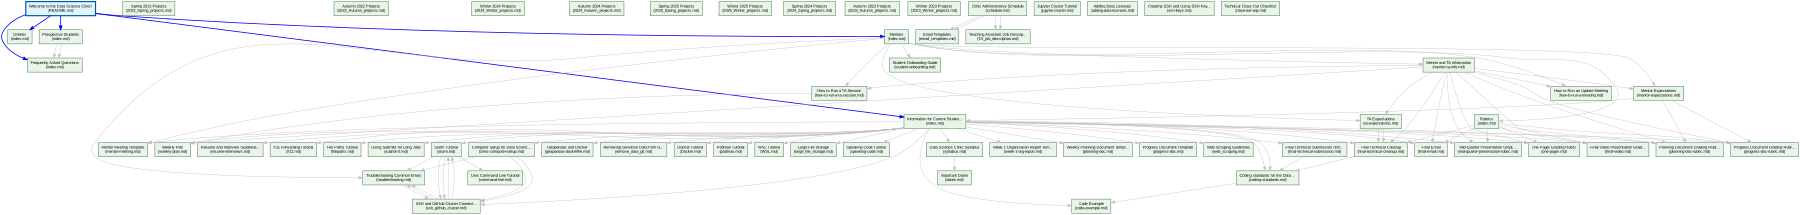 // Jekyll Site Map
digraph {
	dpi=300 rankdir=TB size="12,16"
	node [fontname=Arial fontsize=10 shape=box style=filled]
	"README.md" [label="Welcome to the Data Science Clinic!
(README.md)" color="#01579b" fillcolor="#e1f5fe" penwidth=3]
	"coding-standards/code-example.md" [label="Code Example
(code-example.md)" color="#1b5e20" fillcolor="#e8f5e8" penwidth=1]
	"coding-standards/coding-standards.md" [label="Coding standards for the Data ...
(coding-standards.md)" color="#1b5e20" fillcolor="#e8f5e8" penwidth=1]
	"faq/index.md" [label="Frequently Asked Questions
(index.md)" color="#1b5e20" fillcolor="#e8f5e8" penwidth=1]
	"projects/index.md" [label="Untitled
(index.md)" color="#1b5e20" fillcolor="#e8f5e8" penwidth=1]
	"projects/past/2023_Spring_projects.md" [label="Spring 2023 Projects
(2023_Spring_projects.md)" color="#1b5e20" fillcolor="#e8f5e8" penwidth=1]
	"projects/past/2022_Autumn_projects.md" [label="Autumn 2022 Projects
(2022_Autumn_projects.md)" color="#1b5e20" fillcolor="#e8f5e8" penwidth=1]
	"projects/past/2024_Winter_projects.md" [label="Winter 2024 Projects
(2024_Winter_projects.md)" color="#1b5e20" fillcolor="#e8f5e8" penwidth=1]
	"projects/past/2024_Autumn_projects.md" [label="Autumn 2024 Projects
(2024_Autumn_projects.md)" color="#1b5e20" fillcolor="#e8f5e8" penwidth=1]
	"projects/past/2025_Spring_projects.md" [label="Spring 2025 Projects
(2025_Spring_projects.md)" color="#1b5e20" fillcolor="#e8f5e8" penwidth=1]
	"projects/past/2025_Winter_projects.md" [label="Winter 2025 Projects
(2025_Winter_projects.md)" color="#1b5e20" fillcolor="#e8f5e8" penwidth=1]
	"projects/past/2024_Spring_projects.md" [label="Spring 2024 Projects
(2024_Spring_projects.md)" color="#1b5e20" fillcolor="#e8f5e8" penwidth=1]
	"projects/past/2023_Autumn_projects.md" [label="Autumn 2023 Projects
(2023_Autumn_projects.md)" color="#1b5e20" fillcolor="#e8f5e8" penwidth=1]
	"projects/past/2023_Winter_projects.md" [label="Winter 2023 Projects
(2023_Winter_projects.md)" color="#1b5e20" fillcolor="#e8f5e8" penwidth=1]
	"admin/schedule.md" [label="Clinic Administrative Schedule
(schedule.md)" color="#1b5e20" fillcolor="#e8f5e8" penwidth=1]
	"admin/email_templates.md" [label="Email Templates
(email_templates.md)" color="#1b5e20" fillcolor="#e8f5e8" penwidth=1]
	"admin/TA_job_description.md" [label="Teaching Assistant Job Descrip...
(TA_job_description.md)" color="#1b5e20" fillcolor="#e8f5e8" penwidth=1]
	"prospective-students/index.md" [label="Prospective Students
(index.md)" color="#1b5e20" fillcolor="#e8f5e8" penwidth=1]
	"syllabus/weekly-plan.md" [label="Weekly Plan
(weekly-plan.md)" color="#1b5e20" fillcolor="#e8f5e8" penwidth=1]
	"syllabus/dates.md" [label="Important Dates
(dates.md)" color="#1b5e20" fillcolor="#e8f5e8" penwidth=1]
	"syllabus/syllabus.md" [label="Data Science Clinic Syllabus
(syllabus.md)" color="#1b5e20" fillcolor="#e8f5e8" penwidth=1]
	"students/index.md" [label="Information for Current Studen...
(index.md)" color="#1b5e20" fillcolor="#e8f5e8" penwidth=1]
	"rubrics/planning-doc-rubric.md" [label="Planning Document Grading Rubr...
(planning-doc-rubric.md)" color="#1b5e20" fillcolor="#e8f5e8" penwidth=1]
	"rubrics/one-pager.md" [label="One Pager Grading Rubric
(one-pager.md)" color="#1b5e20" fillcolor="#e8f5e8" penwidth=1]
	"rubrics/final-video.md" [label="Final Video Presentation Gradi...
(final-video.md)" color="#1b5e20" fillcolor="#e8f5e8" penwidth=1]
	"rubrics/index.md" [label="Rubrics
(index.md)" color="#1b5e20" fillcolor="#e8f5e8" penwidth=1]
	"rubrics/progress-doc-rubric.md" [label="Progress Document Grading Rubr...
(progress-doc-rubric.md)" color="#1b5e20" fillcolor="#e8f5e8" penwidth=1]
	"rubrics/final-email.md" [label="Final Email
(final-email.md)" color="#1b5e20" fillcolor="#e8f5e8" penwidth=1]
	"rubrics/final-technical-cleanup.md" [label="Final Technical Cleanup
(final-technical-cleanup.md)" color="#1b5e20" fillcolor="#e8f5e8" penwidth=1]
	"rubrics/mid-quarter-presentation-rubric.md" [label="Mid-Quarter Presentation Gradi...
(mid-quarter-presentation-rubric.md)" color="#1b5e20" fillcolor="#e8f5e8" penwidth=1]
	"mentor-ta/mentor-expectations.md" [label="Mentor Expectations
(mentor-expectations.md)" color="#1b5e20" fillcolor="#e8f5e8" penwidth=1]
	"mentor-ta/how-to-run-a-ta-session.md" [label="How to Run a TA Session
(how-to-run-a-ta-session.md)" color="#1b5e20" fillcolor="#e8f5e8" penwidth=1]
	"mentor-ta/index.md" [label="Mentors
(index.md)" color="#1b5e20" fillcolor="#e8f5e8" penwidth=1]
	"mentor-ta/mentor-ta-info.md" [label="Mentor and TA Information
(mentor-ta-info.md)" color="#1b5e20" fillcolor="#e8f5e8" penwidth=1]
	"mentor-ta/ta-expectations.md" [label="TA Expectations
(ta-expectations.md)" color="#1b5e20" fillcolor="#e8f5e8" penwidth=1]
	"mentor-ta/how-to-run-a-meeting.md" [label="How to Run an Update Meeting
(how-to-run-a-meeting.md)" color="#1b5e20" fillcolor="#e8f5e8" penwidth=1]
	"templates/week-1-org-report.md" [label="Week 1 Organization Report Tem...
(week-1-org-report.md)" color="#1b5e20" fillcolor="#e8f5e8" penwidth=1]
	"templates/mentor-meeting.md" [label="Mentor Meeting Template
(mentor-meeting.md)" color="#1b5e20" fillcolor="#e8f5e8" penwidth=1]
	"templates/planning-doc.md" [label="Weekly Planning Document Templ...
(planning-doc.md)" color="#1b5e20" fillcolor="#e8f5e8" penwidth=1]
	"templates/progress-doc.md" [label="Progress Document Template
(progress-doc.md)" color="#1b5e20" fillcolor="#e8f5e8" penwidth=1]
	"templates/final-technical-submission.md" [label="Final Technical Submission Tem...
(final-technical-submission.md)" color="#1b5e20" fillcolor="#e8f5e8" penwidth=1]
	"tutorials/web_scraping.md" [label="Web Scraping Guidelines
(web_scraping.md)" color="#1b5e20" fillcolor="#e8f5e8" penwidth=1]
	"tutorials/jupyter-cluster.md" [label="Jupyter Cluster Tutorial
(jupyter-cluster.md)" color="#1b5e20" fillcolor="#e8f5e8" penwidth=1]
	"tutorials/resume-interviews.md" [label="Resume and Interview Guideline...
(resume-interviews.md)" color="#1b5e20" fillcolor="#e8f5e8" penwidth=1]
	"tutorials/troubleshooting.md" [label="Troubleshooting Common Errors
(troubleshooting.md)" color="#1b5e20" fillcolor="#e8f5e8" penwidth=1]
	"tutorials/X11.md" [label="X11 Forwarding Tutorial
(X11.md)" color="#1b5e20" fillcolor="#e8f5e8" penwidth=1]
	"tutorials/filepaths.md" [label="File Paths Tutorial
(filepaths.md)" color="#1b5e20" fillcolor="#e8f5e8" penwidth=1]
	"tutorials/submit-it.md" [label="Using Submitit for Long Jobs
(submit-it.md)" color="#1b5e20" fillcolor="#e8f5e8" penwidth=1]
	"tutorials/slurm.md" [label="Slurm Tutorial
(slurm.md)" color="#1b5e20" fillcolor="#e8f5e8" penwidth=1]
	"tutorials/command-line.md" [label="Unix Command Line Tutorial
(command-line.md)" color="#1b5e20" fillcolor="#e8f5e8" penwidth=1]
	"tutorials/clinic-computer-setup.md" [label="Computer Setup for Data Scienc...
(clinic-computer-setup.md)" color="#1b5e20" fillcolor="#e8f5e8" penwidth=1]
	"tutorials/geopandas-dockerfile.md" [label="Geopandas and Docker
(geopandas-dockerfile.md)" color="#1b5e20" fillcolor="#e8f5e8" penwidth=1]
	"tutorials/remove_data_git.md" [label="Removing Sensitive Data from G...
(remove_data_git.md)" color="#1b5e20" fillcolor="#e8f5e8" penwidth=1]
	"tutorials/ssh_github_cluster.md" [label="SSH and GitHub Cluster Connect...
(ssh_github_cluster.md)" color="#1b5e20" fillcolor="#e8f5e8" penwidth=1]
	"tutorials/student-onboarding.md" [label="Student Onboarding Guide
(student-onboarding.md)" color="#1b5e20" fillcolor="#e8f5e8" penwidth=1]
	"tutorials/Docker.md" [label="Docker Tutorial
(Docker.md)" color="#1b5e20" fillcolor="#e8f5e8" penwidth=1]
	"tutorials/adding-data-licenses.md" [label="Adding Data Licenses
(adding-data-licenses.md)" color="#1b5e20" fillcolor="#e8f5e8" penwidth=1]
	"tutorials/podman.md" [label="Podman Tutorial
(podman.md)" color="#1b5e20" fillcolor="#e8f5e8" penwidth=1]
	"tutorials/WSL.md" [label="WSL Tutorial
(WSL.md)" color="#1b5e20" fillcolor="#e8f5e8" penwidth=1]
	"tutorials/ssh-keys.md" [label="Creating SSH and Using SSH Key...
(ssh-keys.md)" color="#1b5e20" fillcolor="#e8f5e8" penwidth=1]
	"tutorials/large_file_storage.md" [label="Large File Storage
(large_file_storage.md)" color="#1b5e20" fillcolor="#e8f5e8" penwidth=1]
	"tutorials/speaking-code.md" [label="Speaking Code Tutorial
(speaking-code.md)" color="#1b5e20" fillcolor="#e8f5e8" penwidth=1]
	"tutorials/close-out-wip.md" [label="Technical Close Out Checklist
(close-out-wip.md)" color="#1b5e20" fillcolor="#e8f5e8" penwidth=1]
	"README.md" -> "prospective-students/index.md" [color=blue penwidth=2]
	"README.md" -> "students/index.md" [color=blue penwidth=2]
	"README.md" -> "mentor-ta/index.md" [color=blue penwidth=2]
	"README.md" -> "projects/index.md" [color=blue penwidth=2]
	"README.md" -> "faq/index.md" [color=blue penwidth=2]
	"coding-standards/coding-standards.md" -> "coding-standards/code-example.md" [color=gray penwidth=1]
	"admin/schedule.md" -> "admin/email_templates.md" [color=gray penwidth=1]
	"admin/schedule.md" -> "admin/TA_job_description.md" [color=gray penwidth=1]
	"admin/schedule.md" -> "admin/TA_job_description.md" [color=gray penwidth=1]
	"admin/schedule.md" -> "admin/email_templates.md" [color=gray penwidth=1]
	"prospective-students/index.md" -> "faq/index.md" [color=gray penwidth=1]
	"prospective-students/index.md" -> "faq/index.md" [color=gray penwidth=1]
	"syllabus/syllabus.md" -> "syllabus/dates.md" [color=gray penwidth=1]
	"students/index.md" -> "syllabus/syllabus.md" [color=gray penwidth=1]
	"students/index.md" -> "syllabus/weekly-plan.md" [color=gray penwidth=1]
	"students/index.md" -> "templates/planning-doc.md" [color=gray penwidth=1]
	"students/index.md" -> "rubrics/planning-doc-rubric.md" [color=gray penwidth=1]
	"students/index.md" -> "templates/progress-doc.md" [color=gray penwidth=1]
	"students/index.md" -> "rubrics/progress-doc-rubric.md" [color=gray penwidth=1]
	"students/index.md" -> "templates/week-1-org-report.md" [color=gray penwidth=1]
	"students/index.md" -> "templates/mentor-meeting.md" [color=gray penwidth=1]
	"students/index.md" -> "rubrics/mid-quarter-presentation-rubric.md" [color=gray penwidth=1]
	"students/index.md" -> "coding-standards/coding-standards.md" [color=gray penwidth=1]
	"students/index.md" -> "templates/final-technical-submission.md" [color=gray penwidth=1]
	"students/index.md" -> "rubrics/final-technical-cleanup.md" [color=gray penwidth=1]
	"students/index.md" -> "rubrics/one-pager.md" [color=gray penwidth=1]
	"students/index.md" -> "rubrics/final-video.md" [color=gray penwidth=1]
	"students/index.md" -> "rubrics/final-email.md" [color=gray penwidth=1]
	"students/index.md" -> "coding-standards/coding-standards.md" [color=gray penwidth=1]
	"students/index.md" -> "tutorials/clinic-computer-setup.md" [color=gray penwidth=1]
	"students/index.md" -> "tutorials/ssh_github_cluster.md" [color=gray penwidth=1]
	"students/index.md" -> "tutorials/slurm.md" [color=gray penwidth=1]
	"students/index.md" -> "tutorials/submit-it.md" [color=gray penwidth=1]
	"students/index.md" -> "coding-standards/code-example.md" [color=gray penwidth=1]
	"students/index.md" -> "tutorials/Docker.md" [color=gray penwidth=1]
	"students/index.md" -> "tutorials/filepaths.md" [color=gray penwidth=1]
	"students/index.md" -> "tutorials/geopandas-dockerfile.md" [color=gray penwidth=1]
	"students/index.md" -> "tutorials/podman.md" [color=gray penwidth=1]
	"students/index.md" -> "tutorials/speaking-code.md" [color=gray penwidth=1]
	"students/index.md" -> "tutorials/WSL.md" [color=gray penwidth=1]
	"students/index.md" -> "tutorials/web_scraping.md" [color=gray penwidth=1]
	"students/index.md" -> "tutorials/X11.md" [color=gray penwidth=1]
	"students/index.md" -> "tutorials/resume-interviews.md" [color=gray penwidth=1]
	"students/index.md" -> "tutorials/remove_data_git.md" [color=gray penwidth=1]
	"students/index.md" -> "tutorials/large_file_storage.md" [color=gray penwidth=1]
	"rubrics/index.md" -> "rubrics/planning-doc-rubric.md" [color=gray penwidth=1]
	"rubrics/index.md" -> "rubrics/progress-doc-rubric.md" [color=gray penwidth=1]
	"rubrics/index.md" -> "rubrics/mid-quarter-presentation-rubric.md" [color=gray penwidth=1]
	"rubrics/index.md" -> "rubrics/one-pager.md" [color=gray penwidth=1]
	"rubrics/index.md" -> "rubrics/final-video.md" [color=gray penwidth=1]
	"rubrics/index.md" -> "rubrics/final-email.md" [color=gray penwidth=1]
	"rubrics/index.md" -> "rubrics/final-technical-cleanup.md" [color=gray penwidth=1]
	"rubrics/final-technical-cleanup.md" -> "coding-standards/coding-standards.md" [color=gray penwidth=1]
	"mentor-ta/mentor-expectations.md" -> "rubrics/planning-doc-rubric.md" [color=gray penwidth=1]
	"mentor-ta/mentor-expectations.md" -> "rubrics/progress-doc-rubric.md" [color=gray penwidth=1]
	"mentor-ta/mentor-expectations.md" -> "students/index.md" [color=gray penwidth=1]
	"mentor-ta/how-to-run-a-ta-session.md" -> "syllabus/weekly-plan.md" [color=gray penwidth=1]
	"mentor-ta/index.md" -> "mentor-ta/mentor-ta-info.md" [color=gray penwidth=1]
	"mentor-ta/index.md" -> "mentor-ta/how-to-run-a-meeting.md" [color=gray penwidth=1]
	"mentor-ta/index.md" -> "mentor-ta/how-to-run-a-ta-session.md" [color=gray penwidth=1]
	"mentor-ta/index.md" -> "mentor-ta/mentor-expectations.md" [color=gray penwidth=1]
	"mentor-ta/index.md" -> "mentor-ta/ta-expectations.md" [color=gray penwidth=1]
	"mentor-ta/index.md" -> "rubrics/index.md" [color=gray penwidth=1]
	"mentor-ta/index.md" -> "templates/mentor-meeting.md" [color=gray penwidth=1]
	"mentor-ta/index.md" -> "tutorials/student-onboarding.md" [color=gray penwidth=1]
	"mentor-ta/index.md" -> "tutorials/troubleshooting.md" [color=gray penwidth=1]
	"mentor-ta/mentor-ta-info.md" -> "mentor-ta/mentor-expectations.md" [color=gray penwidth=1]
	"mentor-ta/mentor-ta-info.md" -> "mentor-ta/ta-expectations.md" [color=gray penwidth=1]
	"mentor-ta/mentor-ta-info.md" -> "syllabus/weekly-plan.md" [color=gray penwidth=1]
	"mentor-ta/mentor-ta-info.md" -> "mentor-ta/how-to-run-a-meeting.md" [color=gray penwidth=1]
	"mentor-ta/mentor-ta-info.md" -> "mentor-ta/how-to-run-a-ta-session.md" [color=gray penwidth=1]
	"mentor-ta/mentor-ta-info.md" -> "rubrics/progress-doc-rubric.md" [color=gray penwidth=1]
	"mentor-ta/mentor-ta-info.md" -> "rubrics/planning-doc-rubric.md" [color=gray penwidth=1]
	"mentor-ta/mentor-ta-info.md" -> "rubrics/final-email.md" [color=gray penwidth=1]
	"mentor-ta/mentor-ta-info.md" -> "rubrics/mid-quarter-presentation-rubric.md" [color=gray penwidth=1]
	"mentor-ta/mentor-ta-info.md" -> "rubrics/final-video.md" [color=gray penwidth=1]
	"mentor-ta/mentor-ta-info.md" -> "rubrics/one-pager.md" [color=gray penwidth=1]
	"mentor-ta/mentor-ta-info.md" -> "rubrics/final-technical-cleanup.md" [color=gray penwidth=1]
	"mentor-ta/ta-expectations.md" -> "rubrics/final-technical-cleanup.md" [color=gray penwidth=1]
	"mentor-ta/ta-expectations.md" -> "rubrics/final-technical-cleanup.md" [color=gray penwidth=1]
	"templates/final-technical-submission.md" -> "coding-standards/coding-standards.md" [color=gray penwidth=1]
	"tutorials/troubleshooting.md" -> "tutorials/ssh_github_cluster.md" [color=gray penwidth=1]
	"tutorials/slurm.md" -> "tutorials/command-line.md" [color=gray penwidth=1]
	"tutorials/slurm.md" -> "tutorials/ssh_github_cluster.md" [color=gray penwidth=1]
	"tutorials/slurm.md" -> "tutorials/ssh_github_cluster.md" [color=gray penwidth=1]
	"tutorials/slurm.md" -> "tutorials/troubleshooting.md" [color=gray penwidth=1]
	"tutorials/clinic-computer-setup.md" -> "tutorials/troubleshooting.md" [color=gray penwidth=1]
	"tutorials/clinic-computer-setup.md" -> "tutorials/ssh_github_cluster.md" [color=gray penwidth=1]
	"tutorials/clinic-computer-setup.md" -> "tutorials/ssh_github_cluster.md" [color=gray penwidth=1]
	"tutorials/ssh_github_cluster.md" -> "tutorials/troubleshooting.md" [color=gray penwidth=1]
	"tutorials/ssh_github_cluster.md" -> "tutorials/slurm.md" [color=gray penwidth=1]
	"tutorials/ssh_github_cluster.md" -> "tutorials/troubleshooting.md" [color=gray penwidth=1]
	"tutorials/ssh_github_cluster.md" -> "tutorials/slurm.md" [color=gray penwidth=1]
	subgraph "cluster_coding-standards" {
		fillcolor=lightgray fontname="Arial Bold" fontsize=12 label="Coding-Standards" style="rounded,filled"
	}
	subgraph cluster_faq {
		fillcolor=lightgray fontname="Arial Bold" fontsize=12 label=Faq style="rounded,filled"
	}
	subgraph cluster_projects {
		fillcolor=lightgray fontname="Arial Bold" fontsize=12 label=Projects style="rounded,filled"
	}
	subgraph cluster_admin {
		fillcolor=lightgray fontname="Arial Bold" fontsize=12 label=Admin style="rounded,filled"
	}
	subgraph "cluster_prospective-students" {
		fillcolor=lightgray fontname="Arial Bold" fontsize=12 label="Prospective-Students" style="rounded,filled"
	}
	subgraph cluster_syllabus {
		fillcolor=lightgray fontname="Arial Bold" fontsize=12 label=Syllabus style="rounded,filled"
	}
	subgraph cluster_students {
		fillcolor=lightgray fontname="Arial Bold" fontsize=12 label=Students style="rounded,filled"
	}
	subgraph cluster_rubrics {
		fillcolor=lightgray fontname="Arial Bold" fontsize=12 label=Rubrics style="rounded,filled"
	}
	subgraph "cluster_mentor-ta" {
		fillcolor=lightgray fontname="Arial Bold" fontsize=12 label="Mentor-Ta" style="rounded,filled"
	}
	subgraph cluster_templates {
		fillcolor=lightgray fontname="Arial Bold" fontsize=12 label=Templates style="rounded,filled"
	}
	subgraph cluster_tutorials {
		fillcolor=lightgray fontname="Arial Bold" fontsize=12 label=Tutorials style="rounded,filled"
	}
}
